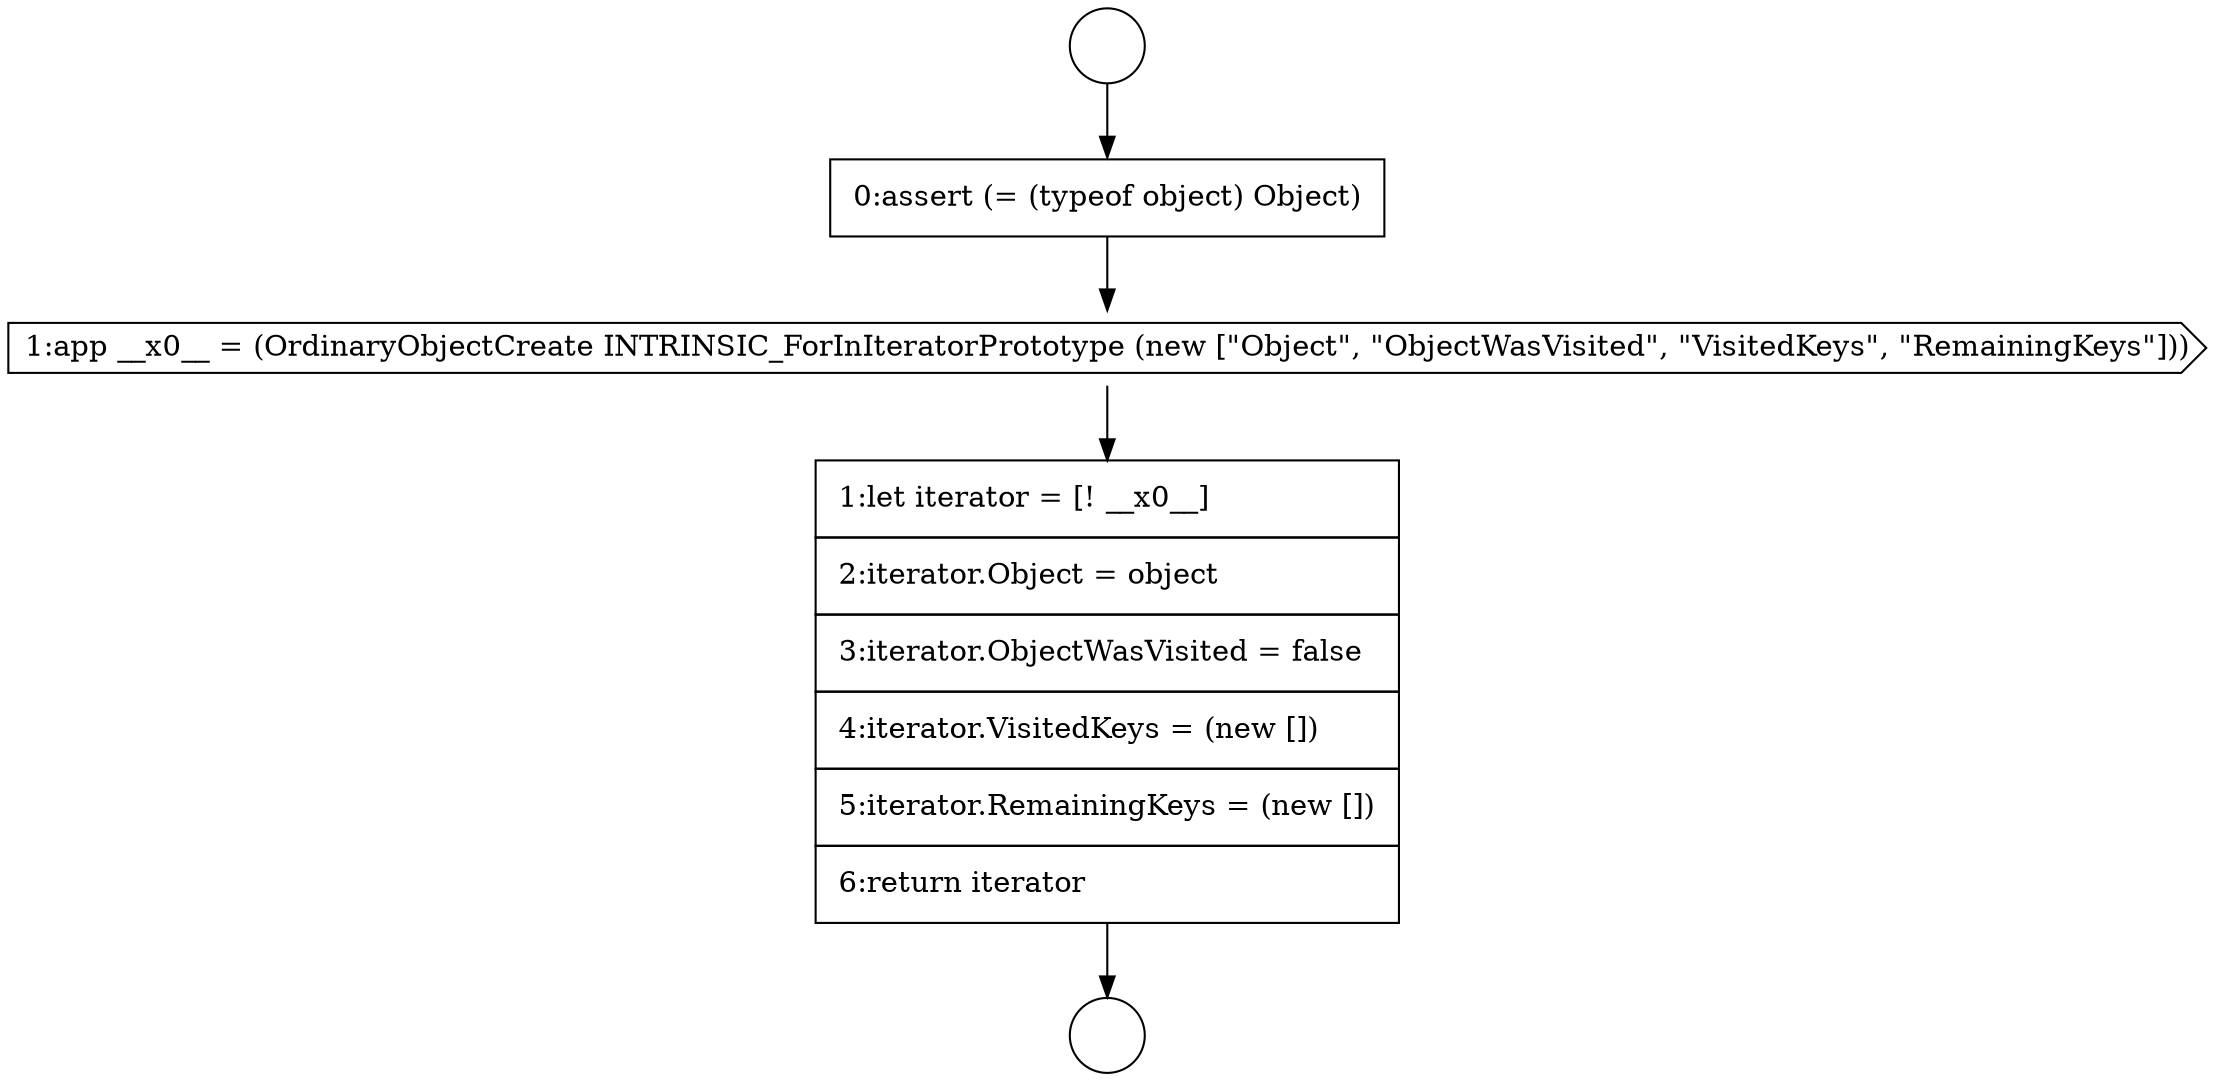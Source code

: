 digraph {
  node0 [shape=circle label=" " color="black" fillcolor="white" style=filled]
  node1 [shape=circle label=" " color="black" fillcolor="white" style=filled]
  node2 [shape=none, margin=0, label=<<font color="black">
    <table border="0" cellborder="1" cellspacing="0" cellpadding="10">
      <tr><td align="left">0:assert (= (typeof object) Object)</td></tr>
    </table>
  </font>> color="black" fillcolor="white" style=filled]
  node3 [shape=cds, label=<<font color="black">1:app __x0__ = (OrdinaryObjectCreate INTRINSIC_ForInIteratorPrototype (new [&quot;Object&quot;, &quot;ObjectWasVisited&quot;, &quot;VisitedKeys&quot;, &quot;RemainingKeys&quot;]))</font>> color="black" fillcolor="white" style=filled]
  node4 [shape=none, margin=0, label=<<font color="black">
    <table border="0" cellborder="1" cellspacing="0" cellpadding="10">
      <tr><td align="left">1:let iterator = [! __x0__]</td></tr>
      <tr><td align="left">2:iterator.Object = object</td></tr>
      <tr><td align="left">3:iterator.ObjectWasVisited = false</td></tr>
      <tr><td align="left">4:iterator.VisitedKeys = (new [])</td></tr>
      <tr><td align="left">5:iterator.RemainingKeys = (new [])</td></tr>
      <tr><td align="left">6:return iterator</td></tr>
    </table>
  </font>> color="black" fillcolor="white" style=filled]
  node0 -> node2 [ color="black"]
  node2 -> node3 [ color="black"]
  node3 -> node4 [ color="black"]
  node4 -> node1 [ color="black"]
}

